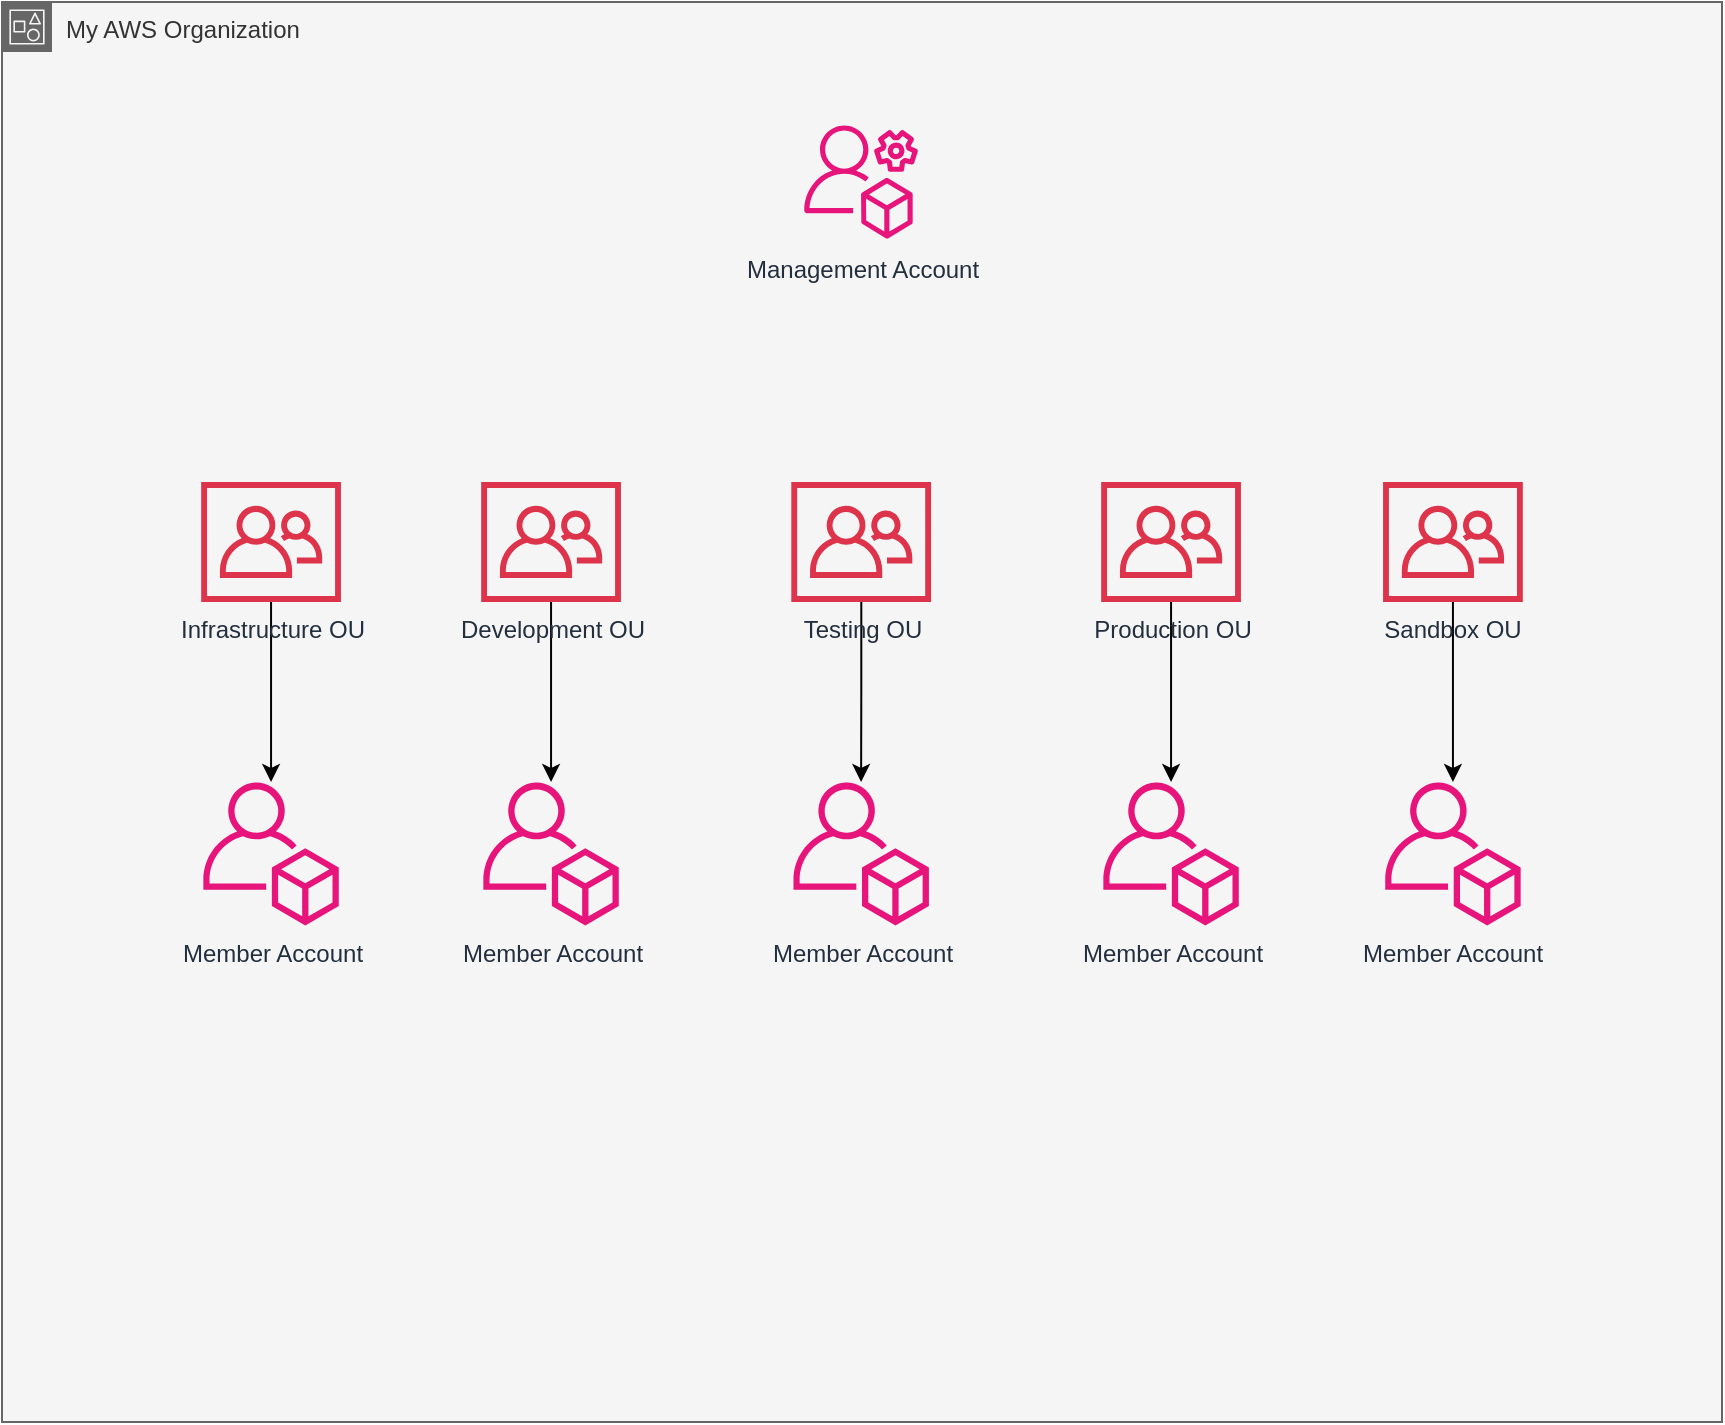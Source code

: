 <mxfile version="24.7.17">
  <diagram name="Page-1" id="ki5Dq6IsCYei8-jPB706">
    <mxGraphModel dx="2070" dy="2241" grid="1" gridSize="10" guides="1" tooltips="1" connect="1" arrows="1" fold="1" page="1" pageScale="1" pageWidth="850" pageHeight="1100" math="0" shadow="0">
      <root>
        <mxCell id="0" />
        <mxCell id="1" parent="0" />
        <mxCell id="LIZioS5PRd0b6bWD3ao8-2" value="My AWS Organization" style="points=[[0,0],[0.25,0],[0.5,0],[0.75,0],[1,0],[1,0.25],[1,0.5],[1,0.75],[1,1],[0.75,1],[0.5,1],[0.25,1],[0,1],[0,0.75],[0,0.5],[0,0.25]];outlineConnect=0;html=1;whiteSpace=wrap;fontSize=12;fontStyle=0;container=1;pointerEvents=0;collapsible=0;recursiveResize=0;shape=mxgraph.aws4.group;grIcon=mxgraph.aws4.group_account;verticalAlign=top;align=left;spacingLeft=30;dashed=0;fillColor=#f5f5f5;fontColor=#333333;strokeColor=#666666;" vertex="1" parent="1">
          <mxGeometry x="340" y="-930" width="860" height="710" as="geometry" />
        </mxCell>
        <mxCell id="LIZioS5PRd0b6bWD3ao8-3" value="Management Account" style="sketch=0;outlineConnect=0;fontColor=#232F3E;gradientColor=none;fillColor=#E7157B;strokeColor=none;dashed=0;verticalLabelPosition=bottom;verticalAlign=top;align=center;html=1;fontSize=12;fontStyle=0;aspect=fixed;pointerEvents=1;shape=mxgraph.aws4.organizations_management_account;" vertex="1" parent="LIZioS5PRd0b6bWD3ao8-2">
          <mxGeometry x="401.13" y="60" width="56.93" height="60" as="geometry" />
        </mxCell>
        <mxCell id="LIZioS5PRd0b6bWD3ao8-23" style="edgeStyle=orthogonalEdgeStyle;rounded=0;orthogonalLoop=1;jettySize=auto;html=1;" edge="1" parent="LIZioS5PRd0b6bWD3ao8-2" source="LIZioS5PRd0b6bWD3ao8-6" target="LIZioS5PRd0b6bWD3ao8-13">
          <mxGeometry relative="1" as="geometry" />
        </mxCell>
        <mxCell id="LIZioS5PRd0b6bWD3ao8-6" value="Development OU" style="sketch=0;outlineConnect=0;fontColor=#232F3E;gradientColor=none;fillColor=#DD344C;strokeColor=none;dashed=0;verticalLabelPosition=bottom;verticalAlign=top;align=center;html=1;fontSize=12;fontStyle=0;aspect=fixed;pointerEvents=1;shape=mxgraph.aws4.organizations_organizational_unit;" vertex="1" parent="LIZioS5PRd0b6bWD3ao8-2">
          <mxGeometry x="239.59" y="240" width="69.88" height="60" as="geometry" />
        </mxCell>
        <mxCell id="LIZioS5PRd0b6bWD3ao8-25" style="edgeStyle=orthogonalEdgeStyle;rounded=0;orthogonalLoop=1;jettySize=auto;html=1;" edge="1" parent="LIZioS5PRd0b6bWD3ao8-2" source="LIZioS5PRd0b6bWD3ao8-8" target="LIZioS5PRd0b6bWD3ao8-15">
          <mxGeometry relative="1" as="geometry" />
        </mxCell>
        <mxCell id="LIZioS5PRd0b6bWD3ao8-8" value="Production OU" style="sketch=0;outlineConnect=0;fontColor=#232F3E;gradientColor=none;fillColor=#DD344C;strokeColor=none;dashed=0;verticalLabelPosition=bottom;verticalAlign=top;align=center;html=1;fontSize=12;fontStyle=0;aspect=fixed;pointerEvents=1;shape=mxgraph.aws4.organizations_organizational_unit;" vertex="1" parent="LIZioS5PRd0b6bWD3ao8-2">
          <mxGeometry x="549.59" y="240" width="69.88" height="60" as="geometry" />
        </mxCell>
        <mxCell id="LIZioS5PRd0b6bWD3ao8-22" style="edgeStyle=orthogonalEdgeStyle;rounded=0;orthogonalLoop=1;jettySize=auto;html=1;" edge="1" parent="LIZioS5PRd0b6bWD3ao8-2" source="LIZioS5PRd0b6bWD3ao8-7" target="LIZioS5PRd0b6bWD3ao8-12">
          <mxGeometry relative="1" as="geometry" />
        </mxCell>
        <mxCell id="LIZioS5PRd0b6bWD3ao8-7" value="Infrastructure OU" style="sketch=0;outlineConnect=0;fontColor=#232F3E;gradientColor=none;fillColor=#DD344C;strokeColor=none;dashed=0;verticalLabelPosition=bottom;verticalAlign=top;align=center;html=1;fontSize=12;fontStyle=0;aspect=fixed;pointerEvents=1;shape=mxgraph.aws4.organizations_organizational_unit;" vertex="1" parent="LIZioS5PRd0b6bWD3ao8-2">
          <mxGeometry x="99.59" y="240" width="69.88" height="60" as="geometry" />
        </mxCell>
        <mxCell id="LIZioS5PRd0b6bWD3ao8-24" style="edgeStyle=orthogonalEdgeStyle;rounded=0;orthogonalLoop=1;jettySize=auto;html=1;" edge="1" parent="LIZioS5PRd0b6bWD3ao8-2" source="LIZioS5PRd0b6bWD3ao8-9" target="LIZioS5PRd0b6bWD3ao8-14">
          <mxGeometry relative="1" as="geometry" />
        </mxCell>
        <mxCell id="LIZioS5PRd0b6bWD3ao8-9" value="Testing OU" style="sketch=0;outlineConnect=0;fontColor=#232F3E;gradientColor=none;fillColor=#DD344C;strokeColor=none;dashed=0;verticalLabelPosition=bottom;verticalAlign=top;align=center;html=1;fontSize=12;fontStyle=0;aspect=fixed;pointerEvents=1;shape=mxgraph.aws4.organizations_organizational_unit;" vertex="1" parent="LIZioS5PRd0b6bWD3ao8-2">
          <mxGeometry x="394.65" y="240" width="69.88" height="60" as="geometry" />
        </mxCell>
        <mxCell id="LIZioS5PRd0b6bWD3ao8-26" style="edgeStyle=orthogonalEdgeStyle;rounded=0;orthogonalLoop=1;jettySize=auto;html=1;" edge="1" parent="LIZioS5PRd0b6bWD3ao8-2" source="LIZioS5PRd0b6bWD3ao8-11" target="LIZioS5PRd0b6bWD3ao8-16">
          <mxGeometry relative="1" as="geometry" />
        </mxCell>
        <mxCell id="LIZioS5PRd0b6bWD3ao8-11" value="Sandbox OU" style="sketch=0;outlineConnect=0;fontColor=#232F3E;gradientColor=none;fillColor=#DD344C;strokeColor=none;dashed=0;verticalLabelPosition=bottom;verticalAlign=top;align=center;html=1;fontSize=12;fontStyle=0;aspect=fixed;pointerEvents=1;shape=mxgraph.aws4.organizations_organizational_unit;" vertex="1" parent="LIZioS5PRd0b6bWD3ao8-2">
          <mxGeometry x="690.53" y="240" width="69.88" height="60" as="geometry" />
        </mxCell>
        <mxCell id="LIZioS5PRd0b6bWD3ao8-12" value="Member Account" style="sketch=0;outlineConnect=0;fontColor=#232F3E;gradientColor=none;fillColor=#E7157B;strokeColor=none;dashed=0;verticalLabelPosition=bottom;verticalAlign=top;align=center;html=1;fontSize=12;fontStyle=0;aspect=fixed;pointerEvents=1;shape=mxgraph.aws4.organizations_account;" vertex="1" parent="LIZioS5PRd0b6bWD3ao8-2">
          <mxGeometry x="100.53" y="390" width="68" height="71.7" as="geometry" />
        </mxCell>
        <mxCell id="LIZioS5PRd0b6bWD3ao8-13" value="Member Account" style="sketch=0;outlineConnect=0;fontColor=#232F3E;gradientColor=none;fillColor=#E7157B;strokeColor=none;dashed=0;verticalLabelPosition=bottom;verticalAlign=top;align=center;html=1;fontSize=12;fontStyle=0;aspect=fixed;pointerEvents=1;shape=mxgraph.aws4.organizations_account;" vertex="1" parent="LIZioS5PRd0b6bWD3ao8-2">
          <mxGeometry x="240.53" y="390" width="68" height="71.7" as="geometry" />
        </mxCell>
        <mxCell id="LIZioS5PRd0b6bWD3ao8-14" value="Member Account" style="sketch=0;outlineConnect=0;fontColor=#232F3E;gradientColor=none;fillColor=#E7157B;strokeColor=none;dashed=0;verticalLabelPosition=bottom;verticalAlign=top;align=center;html=1;fontSize=12;fontStyle=0;aspect=fixed;pointerEvents=1;shape=mxgraph.aws4.organizations_account;" vertex="1" parent="LIZioS5PRd0b6bWD3ao8-2">
          <mxGeometry x="395.6" y="390" width="68" height="71.7" as="geometry" />
        </mxCell>
        <mxCell id="LIZioS5PRd0b6bWD3ao8-15" value="Member Account" style="sketch=0;outlineConnect=0;fontColor=#232F3E;gradientColor=none;fillColor=#E7157B;strokeColor=none;dashed=0;verticalLabelPosition=bottom;verticalAlign=top;align=center;html=1;fontSize=12;fontStyle=0;aspect=fixed;pointerEvents=1;shape=mxgraph.aws4.organizations_account;" vertex="1" parent="LIZioS5PRd0b6bWD3ao8-2">
          <mxGeometry x="550.53" y="390" width="68" height="71.7" as="geometry" />
        </mxCell>
        <mxCell id="LIZioS5PRd0b6bWD3ao8-16" value="Member Account" style="sketch=0;outlineConnect=0;fontColor=#232F3E;gradientColor=none;fillColor=#E7157B;strokeColor=none;dashed=0;verticalLabelPosition=bottom;verticalAlign=top;align=center;html=1;fontSize=12;fontStyle=0;aspect=fixed;pointerEvents=1;shape=mxgraph.aws4.organizations_account;" vertex="1" parent="LIZioS5PRd0b6bWD3ao8-2">
          <mxGeometry x="691.47" y="390" width="68" height="71.7" as="geometry" />
        </mxCell>
      </root>
    </mxGraphModel>
  </diagram>
</mxfile>
